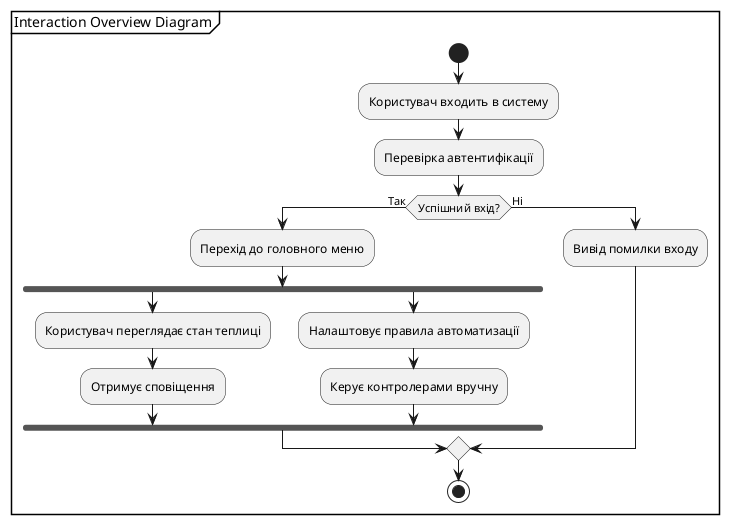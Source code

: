 @startuml
partition "Interaction Overview Diagram" {
  start
  :Користувач входить в систему;
  :Перевірка автентифікації;
  if (Успішний вхід?) then (Так)
    :Перехід до головного меню;
    fork
      :Користувач переглядає стан теплиці;
      :Отримує сповіщення;
    fork again
      :Налаштовує правила автоматизації;
      :Керує контролерами вручну;
    end fork
  else (Ні)
    :Вивід помилки входу;
  endif
  stop
}
@enduml
